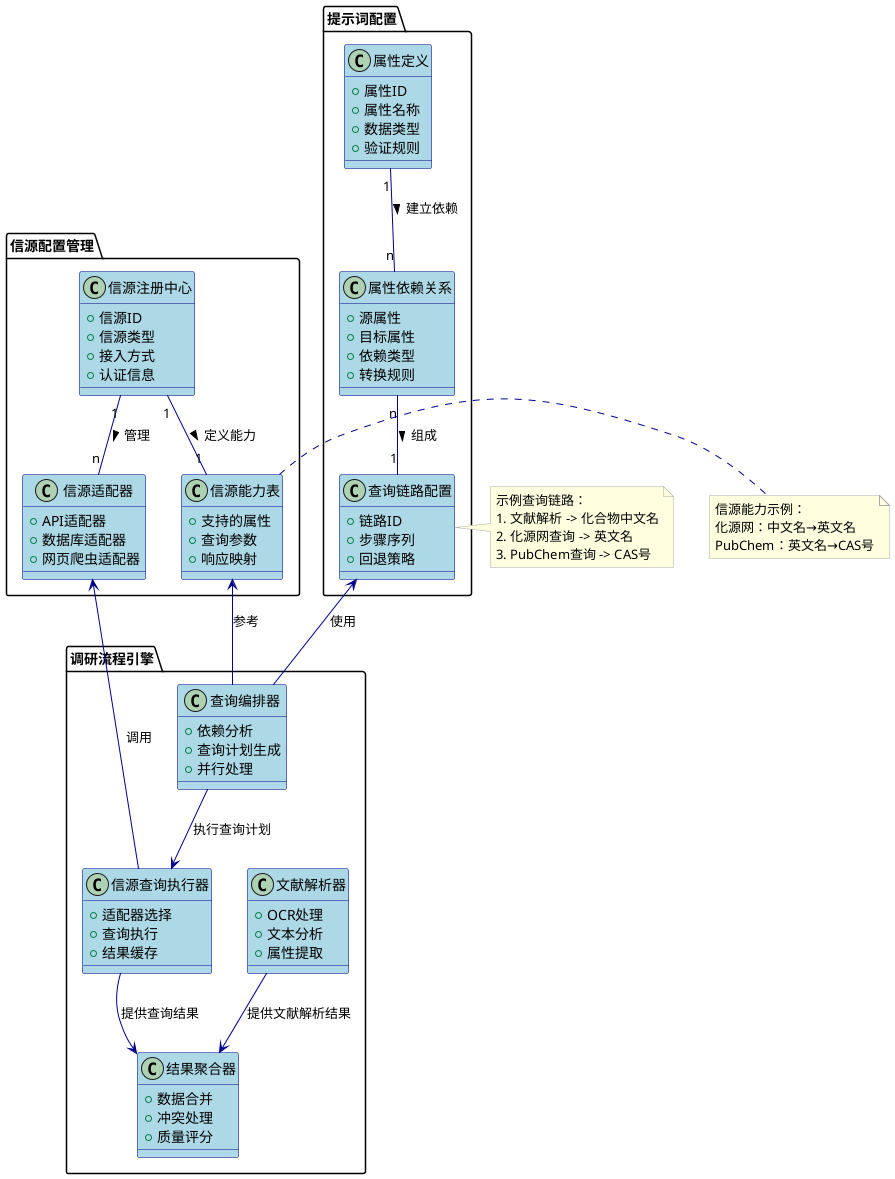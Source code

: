 @startuml Source Alignment Architecture

!define RECTANGLE class

skinparam class {
    BackgroundColor LightBlue
    BorderColor DarkBlue
    ArrowColor DarkBlue
}

skinparam note {
    BackgroundColor LightYellow
    BorderColor DarkGray
}

package "信源配置管理" {
    class "信源注册中心" as SourceRegistry {
        + 信源ID
        + 信源类型
        + 接入方式
        + 认证信息
    }

    class "信源适配器" as SourceAdapter {
        + API适配器
        + 数据库适配器
        + 网页爬虫适配器
    }

    class "信源能力表" as SourceCapability {
        + 支持的属性
        + 查询参数
        + 响应映射
    }
}

package "提示词配置" {
    class "属性定义" as AttributeDef {
        + 属性ID
        + 属性名称
        + 数据类型
        + 验证规则
    }

    class "属性依赖关系" as AttributeDep {
        + 源属性
        + 目标属性
        + 依赖类型
        + 转换规则
    }

    class "查询链路配置" as QueryChain {
        + 链路ID
        + 步骤序列
        + 回退策略
    }
}

package "调研流程引擎" {
    class "文献解析器" as DocParser {
        + OCR处理
        + 文本分析
        + 属性提取
    }

    class "查询编排器" as QueryOrchestrator {
        + 依赖分析
        + 查询计划生成
        + 并行处理
    }

    class "信源查询执行器" as QueryExecutor {
        + 适配器选择
        + 查询执行
        + 结果缓存
    }

    class "结果聚合器" as ResultAggregator {
        + 数据合并
        + 冲突处理
        + 质量评分
    }
}

' 关系定义
SourceRegistry "1" -- "n" SourceAdapter : 管理 >
SourceRegistry "1" -- "1" SourceCapability : 定义能力 >

AttributeDef "1" -- "n" AttributeDep : 建立依赖 >
AttributeDep "n" -- "1" QueryChain : 组成 >

DocParser --> ResultAggregator : 提供文献解析结果
QueryOrchestrator --> QueryExecutor : 执行查询计划
QueryExecutor --> ResultAggregator : 提供查询结果

SourceAdapter <-- QueryExecutor : 调用
SourceCapability <-- QueryOrchestrator : 参考
QueryChain <-- QueryOrchestrator : 使用

note right of QueryChain
  示例查询链路：
  1. 文献解析 -> 化合物中文名
  2. 化源网查询 -> 英文名
  3. PubChem查询 -> CAS号
end note

note right of SourceCapability
  信源能力示例：
  化源网：中文名→英文名
  PubChem：英文名→CAS号
end note

@enduml